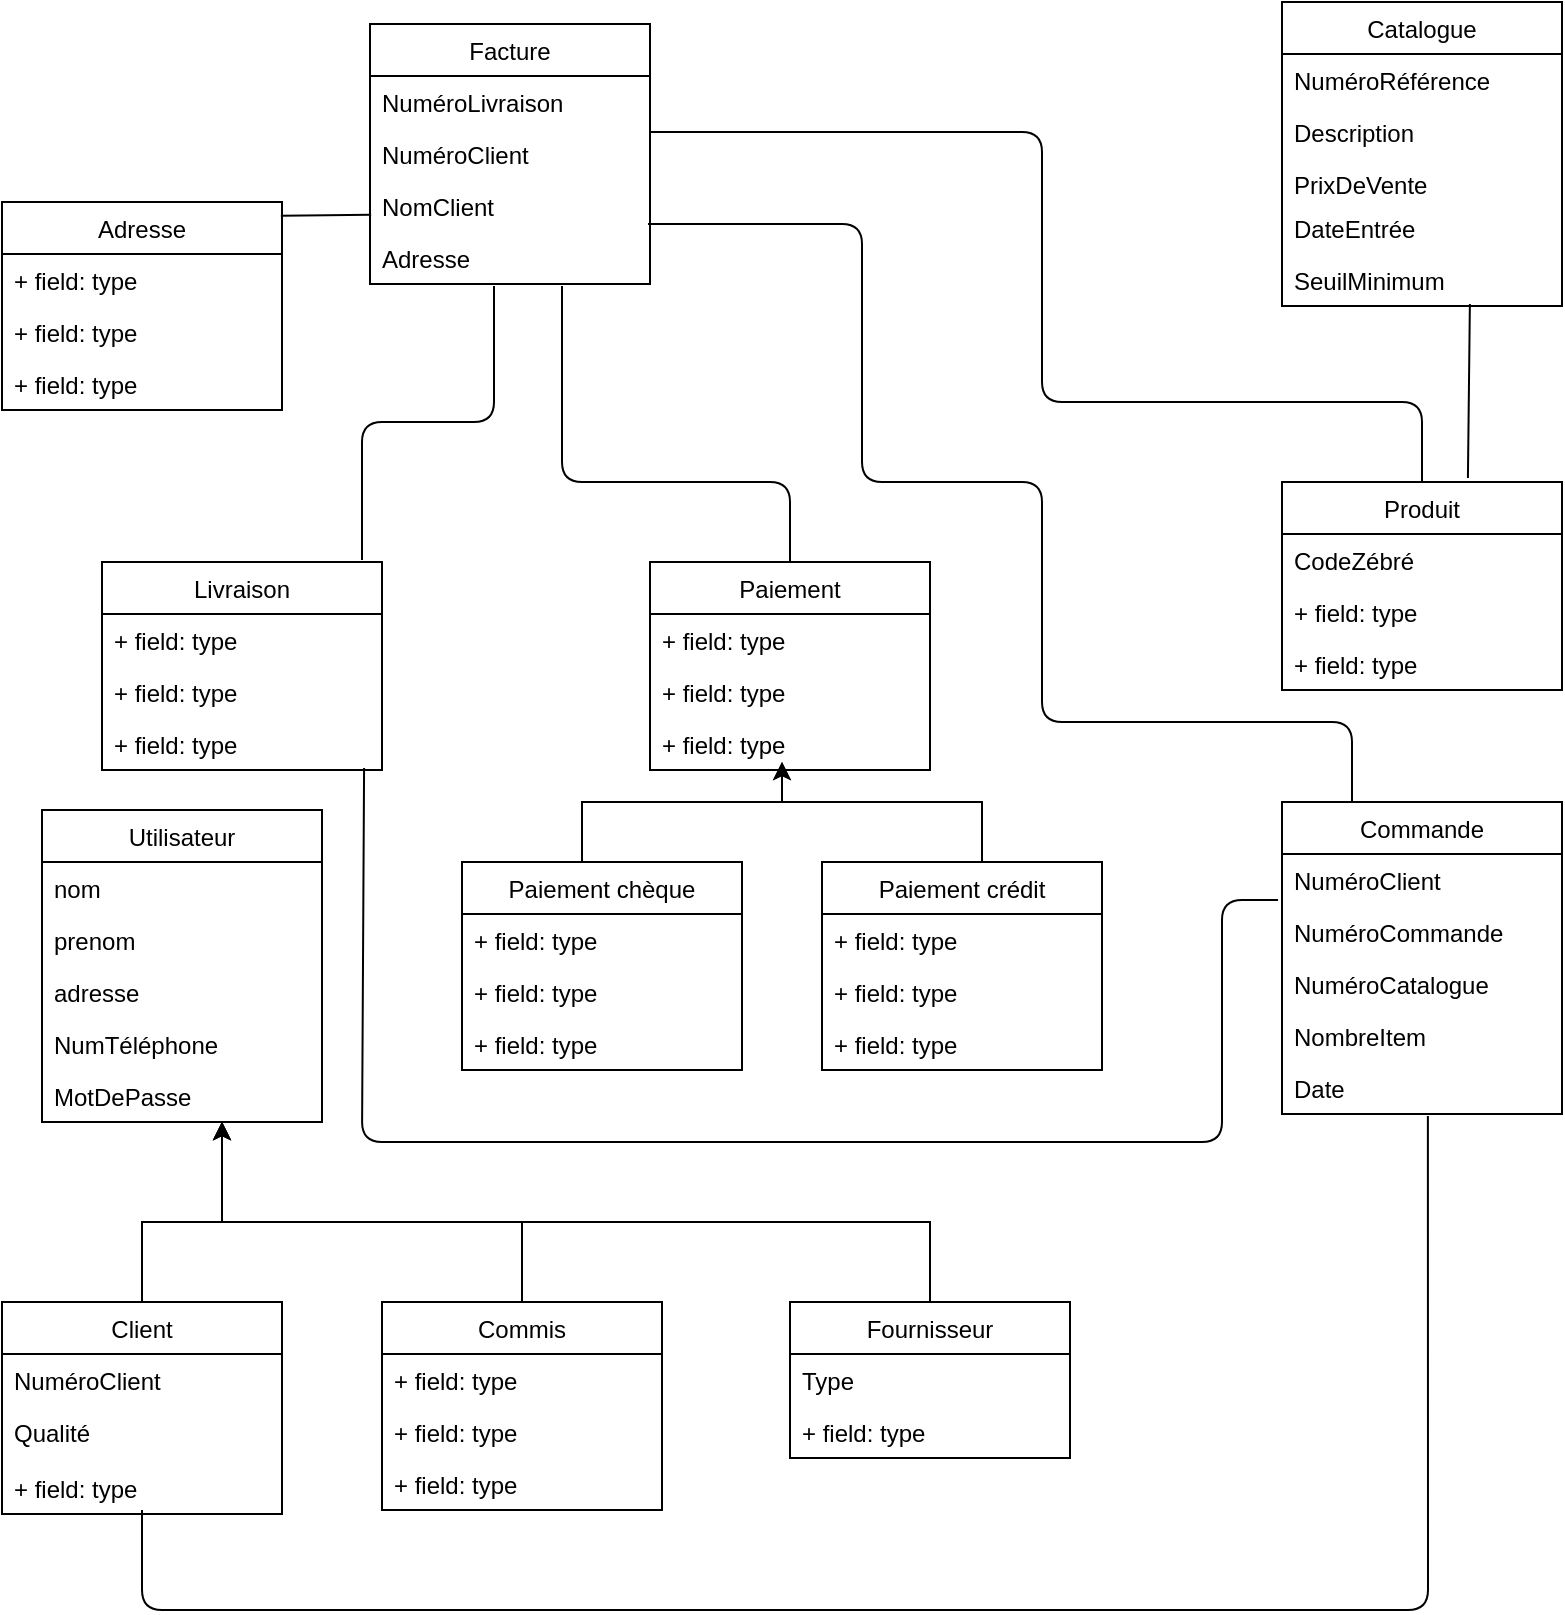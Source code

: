 <mxfile version="13.7.9" type="github">
  <diagram id="LghMKdmrHBqI3N-OzH8k" name="Page-1">
    <mxGraphModel dx="1296" dy="1854" grid="1" gridSize="10" guides="1" tooltips="1" connect="1" arrows="1" fold="1" page="1" pageScale="1" pageWidth="827" pageHeight="1169" math="0" shadow="0">
      <root>
        <mxCell id="0" />
        <mxCell id="1" parent="0" />
        <mxCell id="ofwU16_Ynwj9aSMwzhrP-48" style="edgeStyle=orthogonalEdgeStyle;rounded=0;orthogonalLoop=1;jettySize=auto;html=1;" parent="1" source="ofwU16_Ynwj9aSMwzhrP-7" edge="1">
          <mxGeometry relative="1" as="geometry">
            <mxPoint x="130" y="400" as="targetPoint" />
            <Array as="points">
              <mxPoint x="90" y="450" />
              <mxPoint x="130" y="450" />
            </Array>
          </mxGeometry>
        </mxCell>
        <mxCell id="ofwU16_Ynwj9aSMwzhrP-7" value="Client" style="swimlane;fontStyle=0;childLayout=stackLayout;horizontal=1;startSize=26;fillColor=none;horizontalStack=0;resizeParent=1;resizeParentMax=0;resizeLast=0;collapsible=1;marginBottom=0;" parent="1" vertex="1">
          <mxGeometry x="20" y="490" width="140" height="106" as="geometry" />
        </mxCell>
        <mxCell id="ofwU16_Ynwj9aSMwzhrP-8" value="NuméroClient" style="text;strokeColor=none;fillColor=none;align=left;verticalAlign=top;spacingLeft=4;spacingRight=4;overflow=hidden;rotatable=0;points=[[0,0.5],[1,0.5]];portConstraint=eastwest;" parent="ofwU16_Ynwj9aSMwzhrP-7" vertex="1">
          <mxGeometry y="26" width="140" height="26" as="geometry" />
        </mxCell>
        <mxCell id="ofwU16_Ynwj9aSMwzhrP-9" value="Qualité" style="text;strokeColor=none;fillColor=none;align=left;verticalAlign=top;spacingLeft=4;spacingRight=4;overflow=hidden;rotatable=0;points=[[0,0.5],[1,0.5]];portConstraint=eastwest;" parent="ofwU16_Ynwj9aSMwzhrP-7" vertex="1">
          <mxGeometry y="52" width="140" height="28" as="geometry" />
        </mxCell>
        <mxCell id="ofwU16_Ynwj9aSMwzhrP-10" value="+ field: type" style="text;strokeColor=none;fillColor=none;align=left;verticalAlign=top;spacingLeft=4;spacingRight=4;overflow=hidden;rotatable=0;points=[[0,0.5],[1,0.5]];portConstraint=eastwest;" parent="ofwU16_Ynwj9aSMwzhrP-7" vertex="1">
          <mxGeometry y="80" width="140" height="26" as="geometry" />
        </mxCell>
        <mxCell id="ofwU16_Ynwj9aSMwzhrP-49" style="edgeStyle=orthogonalEdgeStyle;rounded=0;orthogonalLoop=1;jettySize=auto;html=1;" parent="1" edge="1">
          <mxGeometry relative="1" as="geometry">
            <mxPoint x="130" y="400" as="targetPoint" />
            <mxPoint x="300" y="450" as="sourcePoint" />
            <Array as="points">
              <mxPoint x="300" y="450" />
              <mxPoint x="130" y="450" />
            </Array>
          </mxGeometry>
        </mxCell>
        <mxCell id="ofwU16_Ynwj9aSMwzhrP-50" style="edgeStyle=orthogonalEdgeStyle;rounded=0;orthogonalLoop=1;jettySize=auto;html=1;" parent="1" source="ofwU16_Ynwj9aSMwzhrP-44" edge="1">
          <mxGeometry relative="1" as="geometry">
            <mxPoint x="130" y="400" as="targetPoint" />
            <Array as="points">
              <mxPoint x="484" y="450" />
              <mxPoint x="130" y="450" />
            </Array>
          </mxGeometry>
        </mxCell>
        <mxCell id="ofwU16_Ynwj9aSMwzhrP-15" value="Commande" style="swimlane;fontStyle=0;childLayout=stackLayout;horizontal=1;startSize=26;fillColor=none;horizontalStack=0;resizeParent=1;resizeParentMax=0;resizeLast=0;collapsible=1;marginBottom=0;" parent="1" vertex="1">
          <mxGeometry x="660" y="240" width="140" height="156" as="geometry" />
        </mxCell>
        <mxCell id="ofwU16_Ynwj9aSMwzhrP-16" value="NuméroClient" style="text;strokeColor=none;fillColor=none;align=left;verticalAlign=top;spacingLeft=4;spacingRight=4;overflow=hidden;rotatable=0;points=[[0,0.5],[1,0.5]];portConstraint=eastwest;" parent="ofwU16_Ynwj9aSMwzhrP-15" vertex="1">
          <mxGeometry y="26" width="140" height="26" as="geometry" />
        </mxCell>
        <mxCell id="ofwU16_Ynwj9aSMwzhrP-17" value="NuméroCommande" style="text;strokeColor=none;fillColor=none;align=left;verticalAlign=top;spacingLeft=4;spacingRight=4;overflow=hidden;rotatable=0;points=[[0,0.5],[1,0.5]];portConstraint=eastwest;" parent="ofwU16_Ynwj9aSMwzhrP-15" vertex="1">
          <mxGeometry y="52" width="140" height="26" as="geometry" />
        </mxCell>
        <mxCell id="ofwU16_Ynwj9aSMwzhrP-18" value="NuméroCatalogue" style="text;strokeColor=none;fillColor=none;align=left;verticalAlign=top;spacingLeft=4;spacingRight=4;overflow=hidden;rotatable=0;points=[[0,0.5],[1,0.5]];portConstraint=eastwest;" parent="ofwU16_Ynwj9aSMwzhrP-15" vertex="1">
          <mxGeometry y="78" width="140" height="26" as="geometry" />
        </mxCell>
        <mxCell id="Gr1agtvY7iYHn9DsY6er-18" value="NombreItem" style="text;strokeColor=none;fillColor=none;align=left;verticalAlign=top;spacingLeft=4;spacingRight=4;overflow=hidden;rotatable=0;points=[[0,0.5],[1,0.5]];portConstraint=eastwest;" vertex="1" parent="ofwU16_Ynwj9aSMwzhrP-15">
          <mxGeometry y="104" width="140" height="26" as="geometry" />
        </mxCell>
        <mxCell id="Gr1agtvY7iYHn9DsY6er-20" value="Date" style="text;strokeColor=none;fillColor=none;align=left;verticalAlign=top;spacingLeft=4;spacingRight=4;overflow=hidden;rotatable=0;points=[[0,0.5],[1,0.5]];portConstraint=eastwest;" vertex="1" parent="ofwU16_Ynwj9aSMwzhrP-15">
          <mxGeometry y="130" width="140" height="26" as="geometry" />
        </mxCell>
        <mxCell id="ofwU16_Ynwj9aSMwzhrP-60" value="Livraison" style="swimlane;fontStyle=0;childLayout=stackLayout;horizontal=1;startSize=26;fillColor=none;horizontalStack=0;resizeParent=1;resizeParentMax=0;resizeLast=0;collapsible=1;marginBottom=0;" parent="1" vertex="1">
          <mxGeometry x="70" y="120" width="140" height="104" as="geometry" />
        </mxCell>
        <mxCell id="ofwU16_Ynwj9aSMwzhrP-61" value="+ field: type" style="text;strokeColor=none;fillColor=none;align=left;verticalAlign=top;spacingLeft=4;spacingRight=4;overflow=hidden;rotatable=0;points=[[0,0.5],[1,0.5]];portConstraint=eastwest;" parent="ofwU16_Ynwj9aSMwzhrP-60" vertex="1">
          <mxGeometry y="26" width="140" height="26" as="geometry" />
        </mxCell>
        <mxCell id="ofwU16_Ynwj9aSMwzhrP-62" value="+ field: type" style="text;strokeColor=none;fillColor=none;align=left;verticalAlign=top;spacingLeft=4;spacingRight=4;overflow=hidden;rotatable=0;points=[[0,0.5],[1,0.5]];portConstraint=eastwest;" parent="ofwU16_Ynwj9aSMwzhrP-60" vertex="1">
          <mxGeometry y="52" width="140" height="26" as="geometry" />
        </mxCell>
        <mxCell id="ofwU16_Ynwj9aSMwzhrP-63" value="+ field: type" style="text;strokeColor=none;fillColor=none;align=left;verticalAlign=top;spacingLeft=4;spacingRight=4;overflow=hidden;rotatable=0;points=[[0,0.5],[1,0.5]];portConstraint=eastwest;" parent="ofwU16_Ynwj9aSMwzhrP-60" vertex="1">
          <mxGeometry y="78" width="140" height="26" as="geometry" />
        </mxCell>
        <mxCell id="ofwU16_Ynwj9aSMwzhrP-64" value="Paiement" style="swimlane;fontStyle=0;childLayout=stackLayout;horizontal=1;startSize=26;fillColor=none;horizontalStack=0;resizeParent=1;resizeParentMax=0;resizeLast=0;collapsible=1;marginBottom=0;" parent="1" vertex="1">
          <mxGeometry x="344" y="120" width="140" height="104" as="geometry" />
        </mxCell>
        <mxCell id="ofwU16_Ynwj9aSMwzhrP-65" value="+ field: type" style="text;strokeColor=none;fillColor=none;align=left;verticalAlign=top;spacingLeft=4;spacingRight=4;overflow=hidden;rotatable=0;points=[[0,0.5],[1,0.5]];portConstraint=eastwest;" parent="ofwU16_Ynwj9aSMwzhrP-64" vertex="1">
          <mxGeometry y="26" width="140" height="26" as="geometry" />
        </mxCell>
        <mxCell id="ofwU16_Ynwj9aSMwzhrP-66" value="+ field: type" style="text;strokeColor=none;fillColor=none;align=left;verticalAlign=top;spacingLeft=4;spacingRight=4;overflow=hidden;rotatable=0;points=[[0,0.5],[1,0.5]];portConstraint=eastwest;" parent="ofwU16_Ynwj9aSMwzhrP-64" vertex="1">
          <mxGeometry y="52" width="140" height="26" as="geometry" />
        </mxCell>
        <mxCell id="ofwU16_Ynwj9aSMwzhrP-67" value="+ field: type" style="text;strokeColor=none;fillColor=none;align=left;verticalAlign=top;spacingLeft=4;spacingRight=4;overflow=hidden;rotatable=0;points=[[0,0.5],[1,0.5]];portConstraint=eastwest;" parent="ofwU16_Ynwj9aSMwzhrP-64" vertex="1">
          <mxGeometry y="78" width="140" height="26" as="geometry" />
        </mxCell>
        <mxCell id="ofwU16_Ynwj9aSMwzhrP-106" style="edgeStyle=orthogonalEdgeStyle;rounded=0;orthogonalLoop=1;jettySize=auto;html=1;" parent="1" source="ofwU16_Ynwj9aSMwzhrP-101" edge="1">
          <mxGeometry relative="1" as="geometry">
            <mxPoint x="410" y="220.0" as="targetPoint" />
            <Array as="points">
              <mxPoint x="510" y="240" />
              <mxPoint x="410" y="240" />
            </Array>
          </mxGeometry>
        </mxCell>
        <mxCell id="ofwU16_Ynwj9aSMwzhrP-101" value="Paiement crédit" style="swimlane;fontStyle=0;childLayout=stackLayout;horizontal=1;startSize=26;fillColor=none;horizontalStack=0;resizeParent=1;resizeParentMax=0;resizeLast=0;collapsible=1;marginBottom=0;" parent="1" vertex="1">
          <mxGeometry x="430" y="270" width="140" height="104" as="geometry" />
        </mxCell>
        <mxCell id="ofwU16_Ynwj9aSMwzhrP-102" value="+ field: type" style="text;strokeColor=none;fillColor=none;align=left;verticalAlign=top;spacingLeft=4;spacingRight=4;overflow=hidden;rotatable=0;points=[[0,0.5],[1,0.5]];portConstraint=eastwest;" parent="ofwU16_Ynwj9aSMwzhrP-101" vertex="1">
          <mxGeometry y="26" width="140" height="26" as="geometry" />
        </mxCell>
        <mxCell id="ofwU16_Ynwj9aSMwzhrP-103" value="+ field: type" style="text;strokeColor=none;fillColor=none;align=left;verticalAlign=top;spacingLeft=4;spacingRight=4;overflow=hidden;rotatable=0;points=[[0,0.5],[1,0.5]];portConstraint=eastwest;" parent="ofwU16_Ynwj9aSMwzhrP-101" vertex="1">
          <mxGeometry y="52" width="140" height="26" as="geometry" />
        </mxCell>
        <mxCell id="ofwU16_Ynwj9aSMwzhrP-104" value="+ field: type" style="text;strokeColor=none;fillColor=none;align=left;verticalAlign=top;spacingLeft=4;spacingRight=4;overflow=hidden;rotatable=0;points=[[0,0.5],[1,0.5]];portConstraint=eastwest;" parent="ofwU16_Ynwj9aSMwzhrP-101" vertex="1">
          <mxGeometry y="78" width="140" height="26" as="geometry" />
        </mxCell>
        <mxCell id="ofwU16_Ynwj9aSMwzhrP-105" style="edgeStyle=orthogonalEdgeStyle;rounded=0;orthogonalLoop=1;jettySize=auto;html=1;" parent="1" source="ofwU16_Ynwj9aSMwzhrP-97" edge="1">
          <mxGeometry relative="1" as="geometry">
            <mxPoint x="410" y="220" as="targetPoint" />
            <Array as="points">
              <mxPoint x="310" y="240" />
              <mxPoint x="410" y="240" />
            </Array>
          </mxGeometry>
        </mxCell>
        <mxCell id="ofwU16_Ynwj9aSMwzhrP-97" value="Paiement chèque" style="swimlane;fontStyle=0;childLayout=stackLayout;horizontal=1;startSize=26;fillColor=none;horizontalStack=0;resizeParent=1;resizeParentMax=0;resizeLast=0;collapsible=1;marginBottom=0;" parent="1" vertex="1">
          <mxGeometry x="250" y="270" width="140" height="104" as="geometry" />
        </mxCell>
        <mxCell id="ofwU16_Ynwj9aSMwzhrP-98" value="+ field: type" style="text;strokeColor=none;fillColor=none;align=left;verticalAlign=top;spacingLeft=4;spacingRight=4;overflow=hidden;rotatable=0;points=[[0,0.5],[1,0.5]];portConstraint=eastwest;" parent="ofwU16_Ynwj9aSMwzhrP-97" vertex="1">
          <mxGeometry y="26" width="140" height="26" as="geometry" />
        </mxCell>
        <mxCell id="ofwU16_Ynwj9aSMwzhrP-99" value="+ field: type" style="text;strokeColor=none;fillColor=none;align=left;verticalAlign=top;spacingLeft=4;spacingRight=4;overflow=hidden;rotatable=0;points=[[0,0.5],[1,0.5]];portConstraint=eastwest;" parent="ofwU16_Ynwj9aSMwzhrP-97" vertex="1">
          <mxGeometry y="52" width="140" height="26" as="geometry" />
        </mxCell>
        <mxCell id="ofwU16_Ynwj9aSMwzhrP-100" value="+ field: type" style="text;strokeColor=none;fillColor=none;align=left;verticalAlign=top;spacingLeft=4;spacingRight=4;overflow=hidden;rotatable=0;points=[[0,0.5],[1,0.5]];portConstraint=eastwest;" parent="ofwU16_Ynwj9aSMwzhrP-97" vertex="1">
          <mxGeometry y="78" width="140" height="26" as="geometry" />
        </mxCell>
        <mxCell id="ofwU16_Ynwj9aSMwzhrP-56" value="Produit" style="swimlane;fontStyle=0;childLayout=stackLayout;horizontal=1;startSize=26;fillColor=none;horizontalStack=0;resizeParent=1;resizeParentMax=0;resizeLast=0;collapsible=1;marginBottom=0;" parent="1" vertex="1">
          <mxGeometry x="660" y="80" width="140" height="104" as="geometry" />
        </mxCell>
        <mxCell id="ofwU16_Ynwj9aSMwzhrP-57" value="CodeZébré" style="text;strokeColor=none;fillColor=none;align=left;verticalAlign=top;spacingLeft=4;spacingRight=4;overflow=hidden;rotatable=0;points=[[0,0.5],[1,0.5]];portConstraint=eastwest;" parent="ofwU16_Ynwj9aSMwzhrP-56" vertex="1">
          <mxGeometry y="26" width="140" height="26" as="geometry" />
        </mxCell>
        <mxCell id="ofwU16_Ynwj9aSMwzhrP-58" value="+ field: type" style="text;strokeColor=none;fillColor=none;align=left;verticalAlign=top;spacingLeft=4;spacingRight=4;overflow=hidden;rotatable=0;points=[[0,0.5],[1,0.5]];portConstraint=eastwest;" parent="ofwU16_Ynwj9aSMwzhrP-56" vertex="1">
          <mxGeometry y="52" width="140" height="26" as="geometry" />
        </mxCell>
        <mxCell id="ofwU16_Ynwj9aSMwzhrP-59" value="+ field: type" style="text;strokeColor=none;fillColor=none;align=left;verticalAlign=top;spacingLeft=4;spacingRight=4;overflow=hidden;rotatable=0;points=[[0,0.5],[1,0.5]];portConstraint=eastwest;" parent="ofwU16_Ynwj9aSMwzhrP-56" vertex="1">
          <mxGeometry y="78" width="140" height="26" as="geometry" />
        </mxCell>
        <mxCell id="ofwU16_Ynwj9aSMwzhrP-117" style="edgeStyle=orthogonalEdgeStyle;rounded=0;orthogonalLoop=1;jettySize=auto;html=1;" parent="1" source="ofwU16_Ynwj9aSMwzhrP-113" edge="1">
          <mxGeometry relative="1" as="geometry">
            <mxPoint x="130" y="400" as="targetPoint" />
            <Array as="points">
              <mxPoint x="280" y="450" />
              <mxPoint x="130" y="450" />
            </Array>
          </mxGeometry>
        </mxCell>
        <mxCell id="ofwU16_Ynwj9aSMwzhrP-113" value="Commis" style="swimlane;fontStyle=0;childLayout=stackLayout;horizontal=1;startSize=26;fillColor=none;horizontalStack=0;resizeParent=1;resizeParentMax=0;resizeLast=0;collapsible=1;marginBottom=0;" parent="1" vertex="1">
          <mxGeometry x="210" y="490" width="140" height="104" as="geometry" />
        </mxCell>
        <mxCell id="ofwU16_Ynwj9aSMwzhrP-114" value="+ field: type" style="text;strokeColor=none;fillColor=none;align=left;verticalAlign=top;spacingLeft=4;spacingRight=4;overflow=hidden;rotatable=0;points=[[0,0.5],[1,0.5]];portConstraint=eastwest;" parent="ofwU16_Ynwj9aSMwzhrP-113" vertex="1">
          <mxGeometry y="26" width="140" height="26" as="geometry" />
        </mxCell>
        <mxCell id="ofwU16_Ynwj9aSMwzhrP-115" value="+ field: type" style="text;strokeColor=none;fillColor=none;align=left;verticalAlign=top;spacingLeft=4;spacingRight=4;overflow=hidden;rotatable=0;points=[[0,0.5],[1,0.5]];portConstraint=eastwest;" parent="ofwU16_Ynwj9aSMwzhrP-113" vertex="1">
          <mxGeometry y="52" width="140" height="26" as="geometry" />
        </mxCell>
        <mxCell id="ofwU16_Ynwj9aSMwzhrP-116" value="+ field: type" style="text;strokeColor=none;fillColor=none;align=left;verticalAlign=top;spacingLeft=4;spacingRight=4;overflow=hidden;rotatable=0;points=[[0,0.5],[1,0.5]];portConstraint=eastwest;" parent="ofwU16_Ynwj9aSMwzhrP-113" vertex="1">
          <mxGeometry y="78" width="140" height="26" as="geometry" />
        </mxCell>
        <mxCell id="ofwU16_Ynwj9aSMwzhrP-44" value="Fournisseur" style="swimlane;fontStyle=0;childLayout=stackLayout;horizontal=1;startSize=26;fillColor=none;horizontalStack=0;resizeParent=1;resizeParentMax=0;resizeLast=0;collapsible=1;marginBottom=0;" parent="1" vertex="1">
          <mxGeometry x="414" y="490" width="140" height="78" as="geometry" />
        </mxCell>
        <mxCell id="ofwU16_Ynwj9aSMwzhrP-45" value="Type" style="text;strokeColor=none;fillColor=none;align=left;verticalAlign=top;spacingLeft=4;spacingRight=4;overflow=hidden;rotatable=0;points=[[0,0.5],[1,0.5]];portConstraint=eastwest;" parent="ofwU16_Ynwj9aSMwzhrP-44" vertex="1">
          <mxGeometry y="26" width="140" height="26" as="geometry" />
        </mxCell>
        <mxCell id="ofwU16_Ynwj9aSMwzhrP-47" value="+ field: type" style="text;strokeColor=none;fillColor=none;align=left;verticalAlign=top;spacingLeft=4;spacingRight=4;overflow=hidden;rotatable=0;points=[[0,0.5],[1,0.5]];portConstraint=eastwest;" parent="ofwU16_Ynwj9aSMwzhrP-44" vertex="1">
          <mxGeometry y="52" width="140" height="26" as="geometry" />
        </mxCell>
        <mxCell id="rAI75n9Z4h5dTgj64wWs-2" value="" style="endArrow=none;html=1;exitX=0.521;exitY=1.038;exitDx=0;exitDy=0;exitPerimeter=0;" parent="1" source="Gr1agtvY7iYHn9DsY6er-20" edge="1">
          <mxGeometry width="50" height="50" relative="1" as="geometry">
            <mxPoint x="733" y="400" as="sourcePoint" />
            <mxPoint x="90" y="594" as="targetPoint" />
            <Array as="points">
              <mxPoint x="733" y="644" />
              <mxPoint x="410" y="644" />
              <mxPoint x="90" y="644" />
            </Array>
          </mxGeometry>
        </mxCell>
        <mxCell id="rAI75n9Z4h5dTgj64wWs-3" value="" style="endArrow=none;html=1;entryX=0.5;entryY=0;entryDx=0;entryDy=0;" parent="1" target="ofwU16_Ynwj9aSMwzhrP-64" edge="1">
          <mxGeometry width="50" height="50" relative="1" as="geometry">
            <mxPoint x="300" y="-18" as="sourcePoint" />
            <mxPoint x="440" y="190" as="targetPoint" />
            <Array as="points">
              <mxPoint x="300" />
              <mxPoint x="300" y="80" />
              <mxPoint x="414" y="80" />
            </Array>
          </mxGeometry>
        </mxCell>
        <mxCell id="rAI75n9Z4h5dTgj64wWs-4" value="" style="endArrow=none;html=1;entryX=0.5;entryY=0;entryDx=0;entryDy=0;exitX=1;exitY=0.077;exitDx=0;exitDy=0;exitPerimeter=0;" parent="1" source="ofwU16_Ynwj9aSMwzhrP-78" target="ofwU16_Ynwj9aSMwzhrP-56" edge="1">
          <mxGeometry width="50" height="50" relative="1" as="geometry">
            <mxPoint x="430" y="150" as="sourcePoint" />
            <mxPoint x="480" y="100" as="targetPoint" />
            <Array as="points">
              <mxPoint x="540" y="-95" />
              <mxPoint x="540" y="-50" />
              <mxPoint x="540" y="40" />
              <mxPoint x="730" y="40" />
            </Array>
          </mxGeometry>
        </mxCell>
        <mxCell id="rAI75n9Z4h5dTgj64wWs-5" value="" style="endArrow=none;html=1;exitX=0.936;exitY=0.962;exitDx=0;exitDy=0;exitPerimeter=0;entryX=-0.014;entryY=0.885;entryDx=0;entryDy=0;entryPerimeter=0;" parent="1" source="ofwU16_Ynwj9aSMwzhrP-63" target="ofwU16_Ynwj9aSMwzhrP-16" edge="1">
          <mxGeometry width="50" height="50" relative="1" as="geometry">
            <mxPoint x="210" y="230" as="sourcePoint" />
            <mxPoint x="650" y="290" as="targetPoint" />
            <Array as="points">
              <mxPoint x="200" y="410" />
              <mxPoint x="630" y="410" />
              <mxPoint x="630" y="289" />
            </Array>
          </mxGeometry>
        </mxCell>
        <mxCell id="Gr1agtvY7iYHn9DsY6er-5" value="Adresse" style="swimlane;fontStyle=0;childLayout=stackLayout;horizontal=1;startSize=26;fillColor=none;horizontalStack=0;resizeParent=1;resizeParentMax=0;resizeLast=0;collapsible=1;marginBottom=0;" vertex="1" parent="1">
          <mxGeometry x="20" y="-60" width="140" height="104" as="geometry" />
        </mxCell>
        <mxCell id="Gr1agtvY7iYHn9DsY6er-6" value="+ field: type" style="text;strokeColor=none;fillColor=none;align=left;verticalAlign=top;spacingLeft=4;spacingRight=4;overflow=hidden;rotatable=0;points=[[0,0.5],[1,0.5]];portConstraint=eastwest;" vertex="1" parent="Gr1agtvY7iYHn9DsY6er-5">
          <mxGeometry y="26" width="140" height="26" as="geometry" />
        </mxCell>
        <mxCell id="Gr1agtvY7iYHn9DsY6er-7" value="+ field: type" style="text;strokeColor=none;fillColor=none;align=left;verticalAlign=top;spacingLeft=4;spacingRight=4;overflow=hidden;rotatable=0;points=[[0,0.5],[1,0.5]];portConstraint=eastwest;" vertex="1" parent="Gr1agtvY7iYHn9DsY6er-5">
          <mxGeometry y="52" width="140" height="26" as="geometry" />
        </mxCell>
        <mxCell id="Gr1agtvY7iYHn9DsY6er-8" value="+ field: type" style="text;strokeColor=none;fillColor=none;align=left;verticalAlign=top;spacingLeft=4;spacingRight=4;overflow=hidden;rotatable=0;points=[[0,0.5],[1,0.5]];portConstraint=eastwest;" vertex="1" parent="Gr1agtvY7iYHn9DsY6er-5">
          <mxGeometry y="78" width="140" height="26" as="geometry" />
        </mxCell>
        <mxCell id="Gr1agtvY7iYHn9DsY6er-11" value="" style="endArrow=none;html=1;" edge="1" parent="1">
          <mxGeometry width="50" height="50" relative="1" as="geometry">
            <mxPoint x="200" y="119" as="sourcePoint" />
            <mxPoint x="266" y="-18" as="targetPoint" />
            <Array as="points">
              <mxPoint x="200" y="50" />
              <mxPoint x="266" y="50" />
            </Array>
          </mxGeometry>
        </mxCell>
        <mxCell id="Gr1agtvY7iYHn9DsY6er-12" value="" style="endArrow=none;html=1;entryX=0.004;entryY=0.668;entryDx=0;entryDy=0;entryPerimeter=0;exitX=0.996;exitY=0.066;exitDx=0;exitDy=0;exitPerimeter=0;" edge="1" parent="1" source="Gr1agtvY7iYHn9DsY6er-5" target="ofwU16_Ynwj9aSMwzhrP-79">
          <mxGeometry width="50" height="50" relative="1" as="geometry">
            <mxPoint x="370" y="120" as="sourcePoint" />
            <mxPoint x="420" y="70" as="targetPoint" />
          </mxGeometry>
        </mxCell>
        <mxCell id="Gr1agtvY7iYHn9DsY6er-13" value="" style="endArrow=none;html=1;entryX=0.25;entryY=0;entryDx=0;entryDy=0;exitX=0.993;exitY=0.846;exitDx=0;exitDy=0;exitPerimeter=0;" edge="1" parent="1" source="ofwU16_Ynwj9aSMwzhrP-79" target="ofwU16_Ynwj9aSMwzhrP-15">
          <mxGeometry width="50" height="50" relative="1" as="geometry">
            <mxPoint x="460" y="190" as="sourcePoint" />
            <mxPoint x="510" y="140" as="targetPoint" />
            <Array as="points">
              <mxPoint x="450" y="-49" />
              <mxPoint x="450" y="-4" />
              <mxPoint x="450" y="80" />
              <mxPoint x="540" y="80" />
              <mxPoint x="540" y="200" />
              <mxPoint x="695" y="200" />
            </Array>
          </mxGeometry>
        </mxCell>
        <mxCell id="ofwU16_Ynwj9aSMwzhrP-68" value="Catalogue" style="swimlane;fontStyle=0;childLayout=stackLayout;horizontal=1;startSize=26;fillColor=none;horizontalStack=0;resizeParent=1;resizeParentMax=0;resizeLast=0;collapsible=1;marginBottom=0;" parent="1" vertex="1">
          <mxGeometry x="660" y="-160" width="140" height="152" as="geometry" />
        </mxCell>
        <mxCell id="ofwU16_Ynwj9aSMwzhrP-69" value="NuméroRéférence" style="text;strokeColor=none;fillColor=none;align=left;verticalAlign=top;spacingLeft=4;spacingRight=4;overflow=hidden;rotatable=0;points=[[0,0.5],[1,0.5]];portConstraint=eastwest;" parent="ofwU16_Ynwj9aSMwzhrP-68" vertex="1">
          <mxGeometry y="26" width="140" height="26" as="geometry" />
        </mxCell>
        <mxCell id="ofwU16_Ynwj9aSMwzhrP-70" value="Description" style="text;strokeColor=none;fillColor=none;align=left;verticalAlign=top;spacingLeft=4;spacingRight=4;overflow=hidden;rotatable=0;points=[[0,0.5],[1,0.5]];portConstraint=eastwest;" parent="ofwU16_Ynwj9aSMwzhrP-68" vertex="1">
          <mxGeometry y="52" width="140" height="26" as="geometry" />
        </mxCell>
        <mxCell id="ofwU16_Ynwj9aSMwzhrP-71" value="PrixDeVente" style="text;strokeColor=none;fillColor=none;align=left;verticalAlign=top;spacingLeft=4;spacingRight=4;overflow=hidden;rotatable=0;points=[[0,0.5],[1,0.5]];portConstraint=eastwest;" parent="ofwU16_Ynwj9aSMwzhrP-68" vertex="1">
          <mxGeometry y="78" width="140" height="22" as="geometry" />
        </mxCell>
        <mxCell id="Gr1agtvY7iYHn9DsY6er-14" value="DateEntrée" style="text;strokeColor=none;fillColor=none;align=left;verticalAlign=top;spacingLeft=4;spacingRight=4;overflow=hidden;rotatable=0;points=[[0,0.5],[1,0.5]];portConstraint=eastwest;" vertex="1" parent="ofwU16_Ynwj9aSMwzhrP-68">
          <mxGeometry y="100" width="140" height="26" as="geometry" />
        </mxCell>
        <mxCell id="Gr1agtvY7iYHn9DsY6er-15" value="SeuilMinimum" style="text;strokeColor=none;fillColor=none;align=left;verticalAlign=top;spacingLeft=4;spacingRight=4;overflow=hidden;rotatable=0;points=[[0,0.5],[1,0.5]];portConstraint=eastwest;" vertex="1" parent="ofwU16_Ynwj9aSMwzhrP-68">
          <mxGeometry y="126" width="140" height="26" as="geometry" />
        </mxCell>
        <mxCell id="ofwU16_Ynwj9aSMwzhrP-2" value="Utilisateur" style="swimlane;fontStyle=0;childLayout=stackLayout;horizontal=1;startSize=26;fillColor=none;horizontalStack=0;resizeParent=1;resizeParentMax=0;resizeLast=0;collapsible=1;marginBottom=0;" parent="1" vertex="1">
          <mxGeometry x="40" y="244" width="140" height="156" as="geometry" />
        </mxCell>
        <mxCell id="ofwU16_Ynwj9aSMwzhrP-3" value="nom" style="text;strokeColor=none;fillColor=none;align=left;verticalAlign=top;spacingLeft=4;spacingRight=4;overflow=hidden;rotatable=0;points=[[0,0.5],[1,0.5]];portConstraint=eastwest;" parent="ofwU16_Ynwj9aSMwzhrP-2" vertex="1">
          <mxGeometry y="26" width="140" height="26" as="geometry" />
        </mxCell>
        <mxCell id="ofwU16_Ynwj9aSMwzhrP-4" value="prenom" style="text;strokeColor=none;fillColor=none;align=left;verticalAlign=top;spacingLeft=4;spacingRight=4;overflow=hidden;rotatable=0;points=[[0,0.5],[1,0.5]];portConstraint=eastwest;" parent="ofwU16_Ynwj9aSMwzhrP-2" vertex="1">
          <mxGeometry y="52" width="140" height="26" as="geometry" />
        </mxCell>
        <mxCell id="ofwU16_Ynwj9aSMwzhrP-5" value="adresse" style="text;strokeColor=none;fillColor=none;align=left;verticalAlign=top;spacingLeft=4;spacingRight=4;overflow=hidden;rotatable=0;points=[[0,0.5],[1,0.5]];portConstraint=eastwest;" parent="ofwU16_Ynwj9aSMwzhrP-2" vertex="1">
          <mxGeometry y="78" width="140" height="26" as="geometry" />
        </mxCell>
        <mxCell id="Gr1agtvY7iYHn9DsY6er-16" value="NumTéléphone" style="text;strokeColor=none;fillColor=none;align=left;verticalAlign=top;spacingLeft=4;spacingRight=4;overflow=hidden;rotatable=0;points=[[0,0.5],[1,0.5]];portConstraint=eastwest;" vertex="1" parent="ofwU16_Ynwj9aSMwzhrP-2">
          <mxGeometry y="104" width="140" height="26" as="geometry" />
        </mxCell>
        <mxCell id="Gr1agtvY7iYHn9DsY6er-17" value="MotDePasse" style="text;strokeColor=none;fillColor=none;align=left;verticalAlign=top;spacingLeft=4;spacingRight=4;overflow=hidden;rotatable=0;points=[[0,0.5],[1,0.5]];portConstraint=eastwest;" vertex="1" parent="ofwU16_Ynwj9aSMwzhrP-2">
          <mxGeometry y="130" width="140" height="26" as="geometry" />
        </mxCell>
        <mxCell id="Gr1agtvY7iYHn9DsY6er-21" value="" style="endArrow=none;html=1;entryX=0.671;entryY=0.962;entryDx=0;entryDy=0;entryPerimeter=0;exitX=0.664;exitY=-0.019;exitDx=0;exitDy=0;exitPerimeter=0;" edge="1" parent="1" source="ofwU16_Ynwj9aSMwzhrP-56" target="Gr1agtvY7iYHn9DsY6er-15">
          <mxGeometry width="50" height="50" relative="1" as="geometry">
            <mxPoint x="480" y="140" as="sourcePoint" />
            <mxPoint x="530" y="90" as="targetPoint" />
          </mxGeometry>
        </mxCell>
        <mxCell id="ofwU16_Ynwj9aSMwzhrP-76" value="Facture" style="swimlane;fontStyle=0;childLayout=stackLayout;horizontal=1;startSize=26;fillColor=none;horizontalStack=0;resizeParent=1;resizeParentMax=0;resizeLast=0;collapsible=1;marginBottom=0;" parent="1" vertex="1">
          <mxGeometry x="204" y="-149" width="140" height="130" as="geometry" />
        </mxCell>
        <mxCell id="ofwU16_Ynwj9aSMwzhrP-77" value="NuméroLivraison" style="text;strokeColor=none;fillColor=none;align=left;verticalAlign=top;spacingLeft=4;spacingRight=4;overflow=hidden;rotatable=0;points=[[0,0.5],[1,0.5]];portConstraint=eastwest;" parent="ofwU16_Ynwj9aSMwzhrP-76" vertex="1">
          <mxGeometry y="26" width="140" height="26" as="geometry" />
        </mxCell>
        <mxCell id="ofwU16_Ynwj9aSMwzhrP-78" value="NuméroClient" style="text;strokeColor=none;fillColor=none;align=left;verticalAlign=top;spacingLeft=4;spacingRight=4;overflow=hidden;rotatable=0;points=[[0,0.5],[1,0.5]];portConstraint=eastwest;" parent="ofwU16_Ynwj9aSMwzhrP-76" vertex="1">
          <mxGeometry y="52" width="140" height="26" as="geometry" />
        </mxCell>
        <mxCell id="ofwU16_Ynwj9aSMwzhrP-79" value="NomClient" style="text;strokeColor=none;fillColor=none;align=left;verticalAlign=top;spacingLeft=4;spacingRight=4;overflow=hidden;rotatable=0;points=[[0,0.5],[1,0.5]];portConstraint=eastwest;" parent="ofwU16_Ynwj9aSMwzhrP-76" vertex="1">
          <mxGeometry y="78" width="140" height="26" as="geometry" />
        </mxCell>
        <mxCell id="Gr1agtvY7iYHn9DsY6er-22" value="Adresse" style="text;strokeColor=none;fillColor=none;align=left;verticalAlign=top;spacingLeft=4;spacingRight=4;overflow=hidden;rotatable=0;points=[[0,0.5],[1,0.5]];portConstraint=eastwest;" vertex="1" parent="ofwU16_Ynwj9aSMwzhrP-76">
          <mxGeometry y="104" width="140" height="26" as="geometry" />
        </mxCell>
      </root>
    </mxGraphModel>
  </diagram>
</mxfile>
